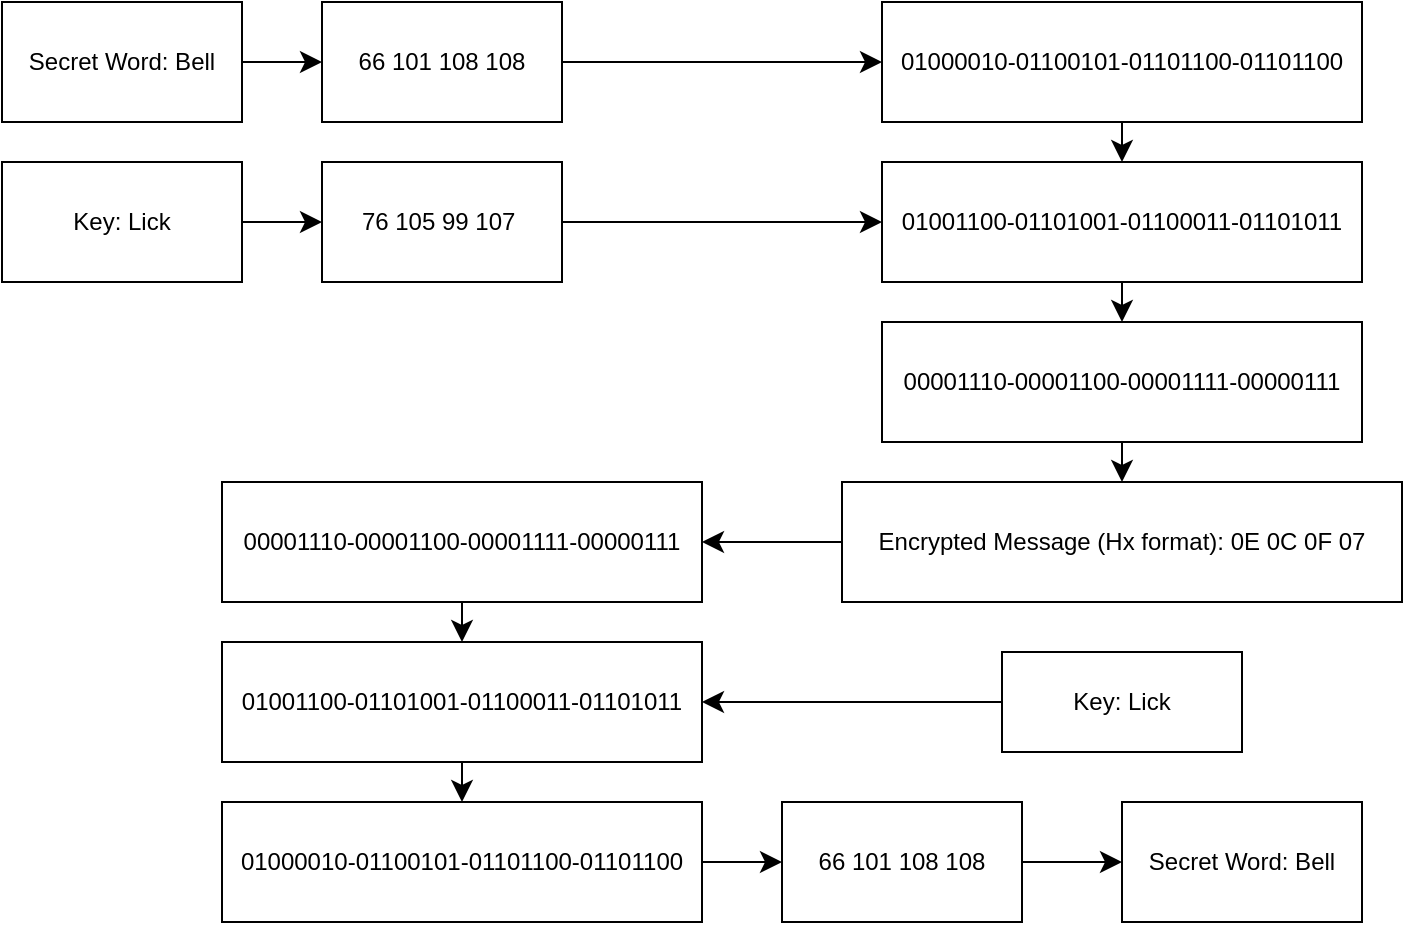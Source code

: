 <mxfile version="27.1.6">
  <diagram name="Page-1" id="AwduQACXlXJy-gVNE2mW">
    <mxGraphModel dx="698" dy="1062" grid="1" gridSize="10" guides="1" tooltips="1" connect="1" arrows="1" fold="1" page="1" pageScale="1" pageWidth="850" pageHeight="1100" math="0" shadow="0">
      <root>
        <mxCell id="0" />
        <mxCell id="1" parent="0" />
        <mxCell id="IzRwOi8sSjLE_Hw5syPS-6" value="" style="edgeStyle=none;curved=1;rounded=0;orthogonalLoop=1;jettySize=auto;html=1;fontSize=12;startSize=8;endSize=8;" parent="1" source="IzRwOi8sSjLE_Hw5syPS-1" target="IzRwOi8sSjLE_Hw5syPS-5" edge="1">
          <mxGeometry relative="1" as="geometry" />
        </mxCell>
        <mxCell id="IzRwOi8sSjLE_Hw5syPS-1" value="Secret Word: Bell" style="whiteSpace=wrap;html=1;" parent="1" vertex="1">
          <mxGeometry x="20" y="20" width="120" height="60" as="geometry" />
        </mxCell>
        <mxCell id="IzRwOi8sSjLE_Hw5syPS-4" value="" style="edgeStyle=none;curved=1;rounded=0;orthogonalLoop=1;jettySize=auto;html=1;fontSize=12;startSize=8;endSize=8;" parent="1" source="IzRwOi8sSjLE_Hw5syPS-2" target="IzRwOi8sSjLE_Hw5syPS-3" edge="1">
          <mxGeometry relative="1" as="geometry" />
        </mxCell>
        <mxCell id="IzRwOi8sSjLE_Hw5syPS-2" value="Key: Lick" style="whiteSpace=wrap;html=1;" parent="1" vertex="1">
          <mxGeometry x="20" y="100" width="120" height="60" as="geometry" />
        </mxCell>
        <mxCell id="IzRwOi8sSjLE_Hw5syPS-11" value="" style="edgeStyle=none;curved=1;rounded=0;orthogonalLoop=1;jettySize=auto;html=1;fontSize=12;startSize=8;endSize=8;" parent="1" source="IzRwOi8sSjLE_Hw5syPS-3" target="IzRwOi8sSjLE_Hw5syPS-10" edge="1">
          <mxGeometry relative="1" as="geometry" />
        </mxCell>
        <mxCell id="IzRwOi8sSjLE_Hw5syPS-3" value="76 105 99 107&amp;nbsp;" style="whiteSpace=wrap;html=1;" parent="1" vertex="1">
          <mxGeometry x="180" y="100" width="120" height="60" as="geometry" />
        </mxCell>
        <mxCell id="IzRwOi8sSjLE_Hw5syPS-8" value="" style="edgeStyle=none;curved=1;rounded=0;orthogonalLoop=1;jettySize=auto;html=1;fontSize=12;startSize=8;endSize=8;" parent="1" source="IzRwOi8sSjLE_Hw5syPS-5" target="IzRwOi8sSjLE_Hw5syPS-7" edge="1">
          <mxGeometry relative="1" as="geometry" />
        </mxCell>
        <mxCell id="IzRwOi8sSjLE_Hw5syPS-5" value="66 101 108 108" style="whiteSpace=wrap;html=1;" parent="1" vertex="1">
          <mxGeometry x="180" y="20" width="120" height="60" as="geometry" />
        </mxCell>
        <mxCell id="IzRwOi8sSjLE_Hw5syPS-7" value="01000010-01100101-01101100-01101100" style="whiteSpace=wrap;html=1;" parent="1" vertex="1">
          <mxGeometry x="460" y="20" width="240" height="60" as="geometry" />
        </mxCell>
        <mxCell id="DWh6Co6lFLodaew5b66H-2" value="" style="edgeStyle=none;curved=1;rounded=0;orthogonalLoop=1;jettySize=auto;html=1;fontSize=12;startSize=8;endSize=8;" edge="1" parent="1" source="IzRwOi8sSjLE_Hw5syPS-10" target="DWh6Co6lFLodaew5b66H-1">
          <mxGeometry relative="1" as="geometry" />
        </mxCell>
        <mxCell id="IzRwOi8sSjLE_Hw5syPS-10" value="01001100-01101001-01100011-01101011" style="whiteSpace=wrap;html=1;" parent="1" vertex="1">
          <mxGeometry x="460" y="100" width="240" height="60" as="geometry" />
        </mxCell>
        <mxCell id="DWh6Co6lFLodaew5b66H-5" value="" style="edgeStyle=none;curved=1;rounded=0;orthogonalLoop=1;jettySize=auto;html=1;fontSize=12;startSize=8;endSize=8;" edge="1" parent="1" source="DWh6Co6lFLodaew5b66H-1" target="DWh6Co6lFLodaew5b66H-4">
          <mxGeometry relative="1" as="geometry" />
        </mxCell>
        <mxCell id="DWh6Co6lFLodaew5b66H-1" value="00001110-00001100-00001111-00000111" style="whiteSpace=wrap;html=1;" vertex="1" parent="1">
          <mxGeometry x="460" y="180" width="240" height="60" as="geometry" />
        </mxCell>
        <mxCell id="DWh6Co6lFLodaew5b66H-3" value="" style="edgeStyle=none;orthogonalLoop=1;jettySize=auto;html=1;rounded=0;fontSize=12;startSize=8;endSize=8;curved=1;exitX=0.5;exitY=1;exitDx=0;exitDy=0;" edge="1" parent="1" source="IzRwOi8sSjLE_Hw5syPS-7" target="IzRwOi8sSjLE_Hw5syPS-10">
          <mxGeometry width="120" relative="1" as="geometry">
            <mxPoint x="460" y="100" as="sourcePoint" />
            <mxPoint x="580" y="100" as="targetPoint" />
            <Array as="points" />
          </mxGeometry>
        </mxCell>
        <mxCell id="DWh6Co6lFLodaew5b66H-4" value="Encrypted Message (Hx format): 0E 0C 0F 07" style="whiteSpace=wrap;html=1;" vertex="1" parent="1">
          <mxGeometry x="440" y="260" width="280" height="60" as="geometry" />
        </mxCell>
        <mxCell id="DWh6Co6lFLodaew5b66H-18" value="" style="edgeStyle=none;curved=1;rounded=0;orthogonalLoop=1;jettySize=auto;html=1;fontSize=12;startSize=8;endSize=8;" edge="1" parent="1" source="DWh6Co6lFLodaew5b66H-12">
          <mxGeometry relative="1" as="geometry">
            <mxPoint x="250" y="340" as="targetPoint" />
          </mxGeometry>
        </mxCell>
        <mxCell id="DWh6Co6lFLodaew5b66H-12" value="00001110-00001100-00001111-00000111" style="whiteSpace=wrap;html=1;" vertex="1" parent="1">
          <mxGeometry x="130" y="260" width="240" height="60" as="geometry" />
        </mxCell>
        <mxCell id="DWh6Co6lFLodaew5b66H-14" value="" style="edgeStyle=none;orthogonalLoop=1;jettySize=auto;html=1;rounded=0;fontSize=12;startSize=8;endSize=8;curved=1;entryX=1;entryY=0.5;entryDx=0;entryDy=0;entryPerimeter=0;exitX=0;exitY=0.5;exitDx=0;exitDy=0;" edge="1" parent="1" source="DWh6Co6lFLodaew5b66H-4" target="DWh6Co6lFLodaew5b66H-12">
          <mxGeometry width="120" relative="1" as="geometry">
            <mxPoint x="450" y="300" as="sourcePoint" />
            <mxPoint x="380" y="300" as="targetPoint" />
            <Array as="points" />
          </mxGeometry>
        </mxCell>
        <mxCell id="DWh6Co6lFLodaew5b66H-22" value="" style="edgeStyle=none;curved=1;rounded=0;orthogonalLoop=1;jettySize=auto;html=1;fontSize=12;startSize=8;endSize=8;" edge="1" parent="1" source="DWh6Co6lFLodaew5b66H-20">
          <mxGeometry relative="1" as="geometry">
            <mxPoint x="250" y="420" as="targetPoint" />
          </mxGeometry>
        </mxCell>
        <mxCell id="DWh6Co6lFLodaew5b66H-20" value="01001100-01101001-01100011-01101011" style="whiteSpace=wrap;html=1;" vertex="1" parent="1">
          <mxGeometry x="130" y="340" width="240" height="60" as="geometry" />
        </mxCell>
        <mxCell id="DWh6Co6lFLodaew5b66H-30" value="" style="edgeStyle=none;curved=1;rounded=0;orthogonalLoop=1;jettySize=auto;html=1;fontSize=12;startSize=8;endSize=8;" edge="1" parent="1" source="DWh6Co6lFLodaew5b66H-23">
          <mxGeometry relative="1" as="geometry">
            <mxPoint x="410" y="450" as="targetPoint" />
          </mxGeometry>
        </mxCell>
        <mxCell id="DWh6Co6lFLodaew5b66H-23" value="01000010-01100101-01101100-01101100" style="whiteSpace=wrap;html=1;" vertex="1" parent="1">
          <mxGeometry x="130" y="420" width="240" height="60" as="geometry" />
        </mxCell>
        <mxCell id="DWh6Co6lFLodaew5b66H-24" value="Key: Lick" style="whiteSpace=wrap;html=1;" vertex="1" parent="1">
          <mxGeometry x="520" y="345" width="120" height="50" as="geometry" />
        </mxCell>
        <mxCell id="DWh6Co6lFLodaew5b66H-25" value="" style="edgeStyle=none;orthogonalLoop=1;jettySize=auto;html=1;rounded=0;fontSize=12;startSize=8;endSize=8;curved=1;" edge="1" parent="1" target="DWh6Co6lFLodaew5b66H-20">
          <mxGeometry width="120" relative="1" as="geometry">
            <mxPoint x="520" y="370" as="sourcePoint" />
            <mxPoint x="390" y="370" as="targetPoint" />
            <Array as="points" />
          </mxGeometry>
        </mxCell>
        <mxCell id="DWh6Co6lFLodaew5b66H-28" value="Secret Word: Bell" style="whiteSpace=wrap;html=1;" vertex="1" parent="1">
          <mxGeometry x="580" y="420" width="120" height="60" as="geometry" />
        </mxCell>
        <mxCell id="DWh6Co6lFLodaew5b66H-31" value="66 101 108 108" style="whiteSpace=wrap;html=1;" vertex="1" parent="1">
          <mxGeometry x="410" y="420" width="120" height="60" as="geometry" />
        </mxCell>
        <mxCell id="DWh6Co6lFLodaew5b66H-33" value="" style="edgeStyle=none;orthogonalLoop=1;jettySize=auto;html=1;rounded=0;fontSize=12;startSize=8;endSize=8;curved=1;exitX=1;exitY=0.5;exitDx=0;exitDy=0;" edge="1" parent="1" source="DWh6Co6lFLodaew5b66H-31">
          <mxGeometry width="120" relative="1" as="geometry">
            <mxPoint x="540" y="450" as="sourcePoint" />
            <mxPoint x="580" y="450" as="targetPoint" />
            <Array as="points" />
          </mxGeometry>
        </mxCell>
      </root>
    </mxGraphModel>
  </diagram>
</mxfile>
